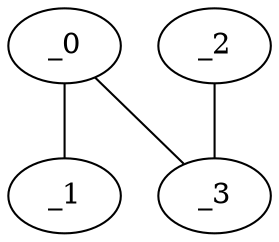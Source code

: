 graph MP1_0048 {
	_0	 [x="1.59993",
		y="1.73182"];
	_1	 [x="2.53737",
		y="3.02172"];
	_0 -- _1;
	_3	 [x="0.448354",
		y="2.92053"];
	_0 -- _3;
	_2	 [x="0.465522",
		y="0.421561"];
	_2 -- _3;
}

